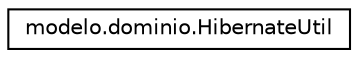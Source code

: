 digraph "Graphical Class Hierarchy"
{
 // LATEX_PDF_SIZE
  edge [fontname="Helvetica",fontsize="10",labelfontname="Helvetica",labelfontsize="10"];
  node [fontname="Helvetica",fontsize="10",shape=record];
  rankdir="LR";
  Node0 [label="modelo.dominio.HibernateUtil",height=0.2,width=0.4,color="black", fillcolor="white", style="filled",URL="$classmodelo_1_1dominio_1_1HibernateUtil.html",tooltip=" "];
}
